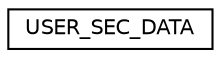 digraph "Graphical Class Hierarchy"
{
 // LATEX_PDF_SIZE
  edge [fontname="Helvetica",fontsize="10",labelfontname="Helvetica",labelfontsize="10"];
  node [fontname="Helvetica",fontsize="10",shape=record];
  rankdir="LR";
  Node0 [label="USER_SEC_DATA",height=0.2,width=0.4,color="black", fillcolor="white", style="filled",URL="$structUSER__SEC__DATA.html",tooltip=" "];
}
